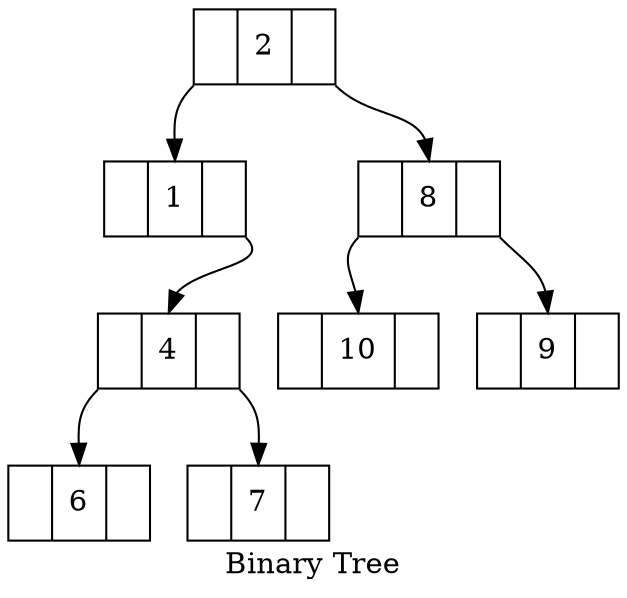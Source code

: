 digraph G{
label="Binary Tree";
node[shape=record];
2[label="<f0>|<f1>2|<f2>"];
1[label="<f0>|<f1>1|<f2>"];
2:f0:sw->1:f1;
8[label="<f0>|<f1>8|<f2>"];
2:f2:se->8:f1;
1[label="<f0>|<f1>1|<f2>"];
4[label="<f0>|<f1>4|<f2>"];
1:f2:se->4:f1;
8[label="<f0>|<f1>8|<f2>"];
10[label="<f0>|<f1>10|<f2>"];
8:f0:sw->10:f1;
9[label="<f0>|<f1>9|<f2>"];
8:f2:se->9:f1;
4[label="<f0>|<f1>4|<f2>"];
6[label="<f0>|<f1>6|<f2>"];
4:f0:sw->6:f1;
7[label="<f0>|<f1>7|<f2>"];
4:f2:se->7:f1;
10[label="<f0>|<f1>10|<f2>"];
9[label="<f0>|<f1>9|<f2>"];
6[label="<f0>|<f1>6|<f2>"];
7[label="<f0>|<f1>7|<f2>"];
}
